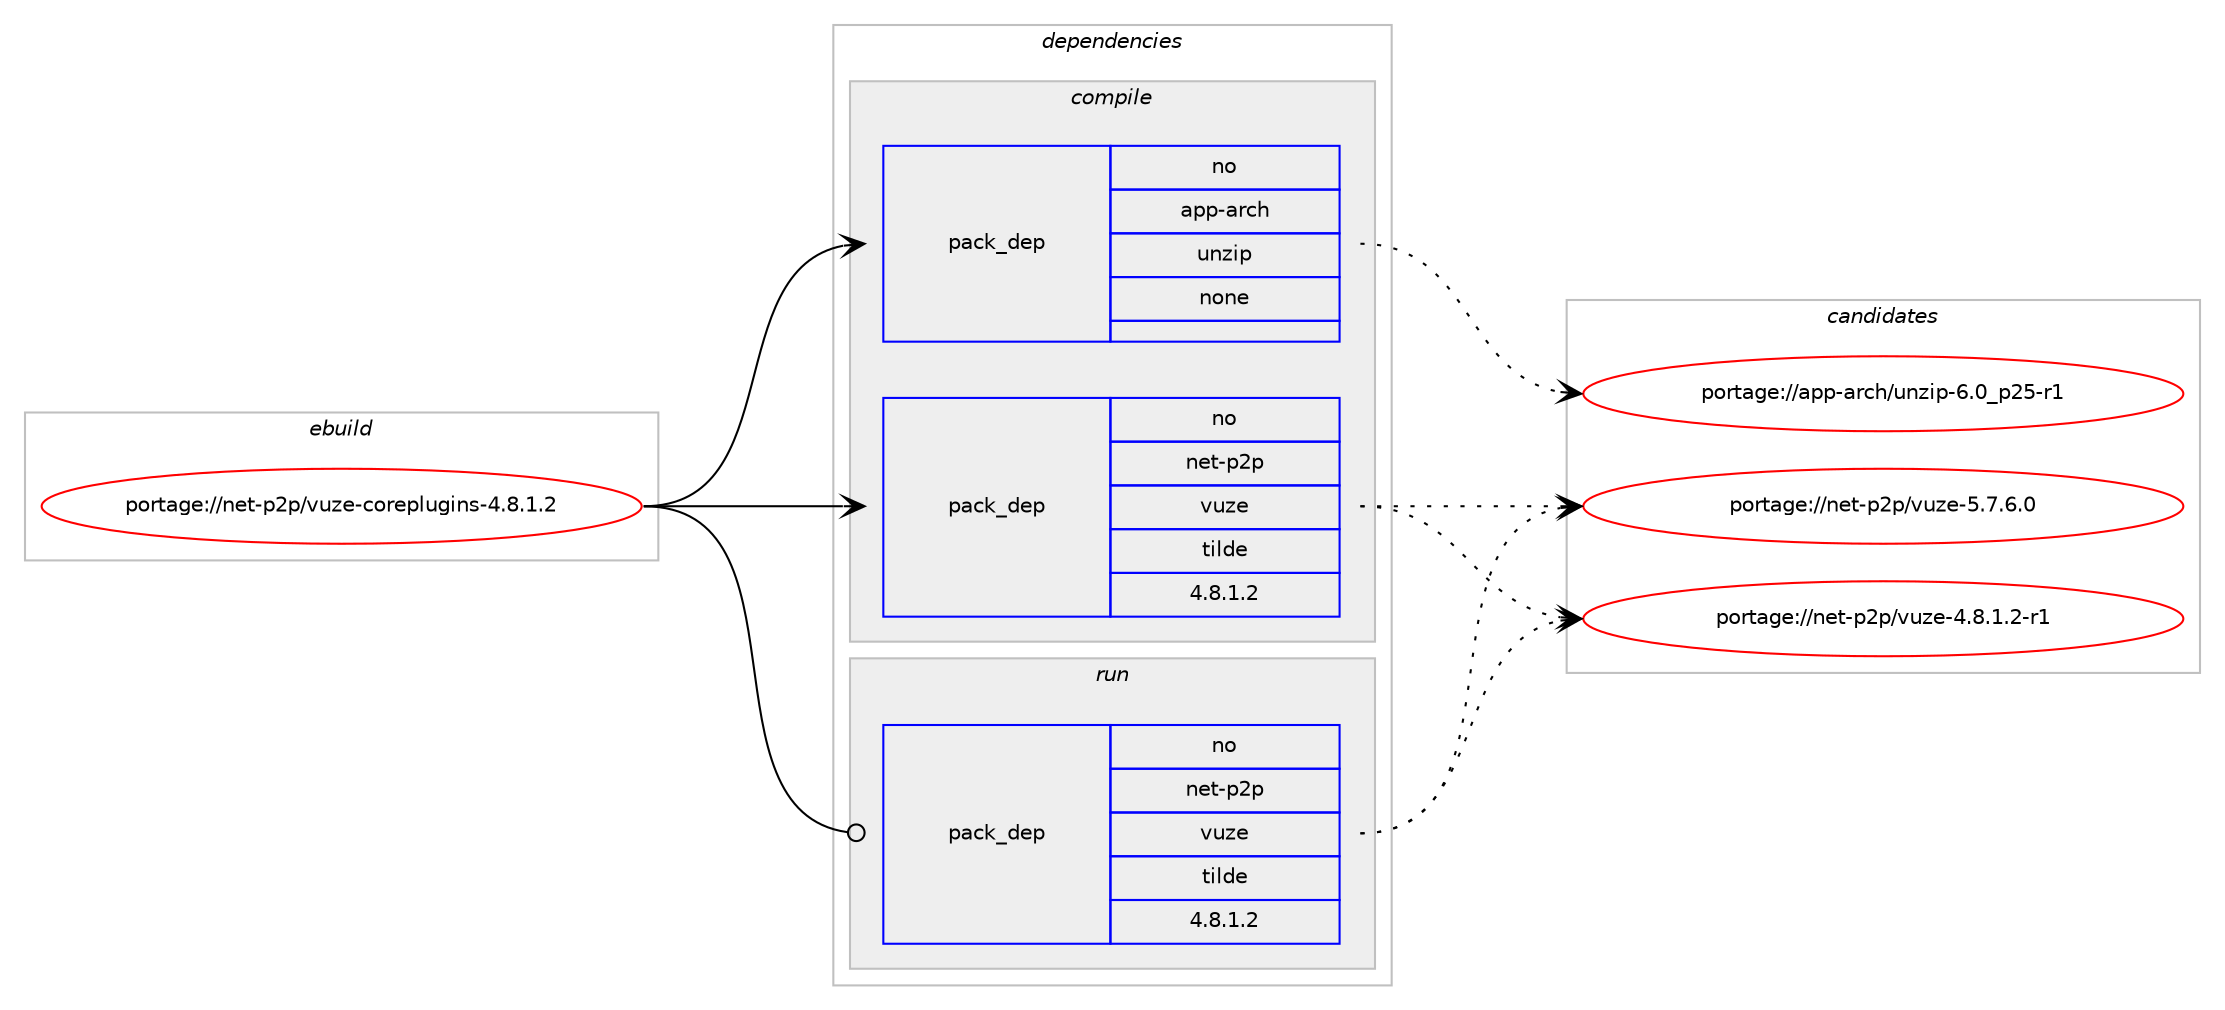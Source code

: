 digraph prolog {

# *************
# Graph options
# *************

newrank=true;
concentrate=true;
compound=true;
graph [rankdir=LR,fontname=Helvetica,fontsize=10,ranksep=1.5];#, ranksep=2.5, nodesep=0.2];
edge  [arrowhead=vee];
node  [fontname=Helvetica,fontsize=10];

# **********
# The ebuild
# **********

subgraph cluster_leftcol {
color=gray;
rank=same;
label=<<i>ebuild</i>>;
id [label="portage://net-p2p/vuze-coreplugins-4.8.1.2", color=red, width=4, href="../net-p2p/vuze-coreplugins-4.8.1.2.svg"];
}

# ****************
# The dependencies
# ****************

subgraph cluster_midcol {
color=gray;
label=<<i>dependencies</i>>;
subgraph cluster_compile {
fillcolor="#eeeeee";
style=filled;
label=<<i>compile</i>>;
subgraph pack8264 {
dependency10415 [label=<<TABLE BORDER="0" CELLBORDER="1" CELLSPACING="0" CELLPADDING="4" WIDTH="220"><TR><TD ROWSPAN="6" CELLPADDING="30">pack_dep</TD></TR><TR><TD WIDTH="110">no</TD></TR><TR><TD>app-arch</TD></TR><TR><TD>unzip</TD></TR><TR><TD>none</TD></TR><TR><TD></TD></TR></TABLE>>, shape=none, color=blue];
}
id:e -> dependency10415:w [weight=20,style="solid",arrowhead="vee"];
subgraph pack8265 {
dependency10416 [label=<<TABLE BORDER="0" CELLBORDER="1" CELLSPACING="0" CELLPADDING="4" WIDTH="220"><TR><TD ROWSPAN="6" CELLPADDING="30">pack_dep</TD></TR><TR><TD WIDTH="110">no</TD></TR><TR><TD>net-p2p</TD></TR><TR><TD>vuze</TD></TR><TR><TD>tilde</TD></TR><TR><TD>4.8.1.2</TD></TR></TABLE>>, shape=none, color=blue];
}
id:e -> dependency10416:w [weight=20,style="solid",arrowhead="vee"];
}
subgraph cluster_compileandrun {
fillcolor="#eeeeee";
style=filled;
label=<<i>compile and run</i>>;
}
subgraph cluster_run {
fillcolor="#eeeeee";
style=filled;
label=<<i>run</i>>;
subgraph pack8266 {
dependency10417 [label=<<TABLE BORDER="0" CELLBORDER="1" CELLSPACING="0" CELLPADDING="4" WIDTH="220"><TR><TD ROWSPAN="6" CELLPADDING="30">pack_dep</TD></TR><TR><TD WIDTH="110">no</TD></TR><TR><TD>net-p2p</TD></TR><TR><TD>vuze</TD></TR><TR><TD>tilde</TD></TR><TR><TD>4.8.1.2</TD></TR></TABLE>>, shape=none, color=blue];
}
id:e -> dependency10417:w [weight=20,style="solid",arrowhead="odot"];
}
}

# **************
# The candidates
# **************

subgraph cluster_choices {
rank=same;
color=gray;
label=<<i>candidates</i>>;

subgraph choice8264 {
color=black;
nodesep=1;
choice9711211245971149910447117110122105112455446489511250534511449 [label="portage://app-arch/unzip-6.0_p25-r1", color=red, width=4,href="../app-arch/unzip-6.0_p25-r1.svg"];
dependency10415:e -> choice9711211245971149910447117110122105112455446489511250534511449:w [style=dotted,weight="100"];
}
subgraph choice8265 {
color=black;
nodesep=1;
choice1101011164511250112471181171221014553465546544648 [label="portage://net-p2p/vuze-5.7.6.0", color=red, width=4,href="../net-p2p/vuze-5.7.6.0.svg"];
choice11010111645112501124711811712210145524656464946504511449 [label="portage://net-p2p/vuze-4.8.1.2-r1", color=red, width=4,href="../net-p2p/vuze-4.8.1.2-r1.svg"];
dependency10416:e -> choice1101011164511250112471181171221014553465546544648:w [style=dotted,weight="100"];
dependency10416:e -> choice11010111645112501124711811712210145524656464946504511449:w [style=dotted,weight="100"];
}
subgraph choice8266 {
color=black;
nodesep=1;
choice1101011164511250112471181171221014553465546544648 [label="portage://net-p2p/vuze-5.7.6.0", color=red, width=4,href="../net-p2p/vuze-5.7.6.0.svg"];
choice11010111645112501124711811712210145524656464946504511449 [label="portage://net-p2p/vuze-4.8.1.2-r1", color=red, width=4,href="../net-p2p/vuze-4.8.1.2-r1.svg"];
dependency10417:e -> choice1101011164511250112471181171221014553465546544648:w [style=dotted,weight="100"];
dependency10417:e -> choice11010111645112501124711811712210145524656464946504511449:w [style=dotted,weight="100"];
}
}

}
